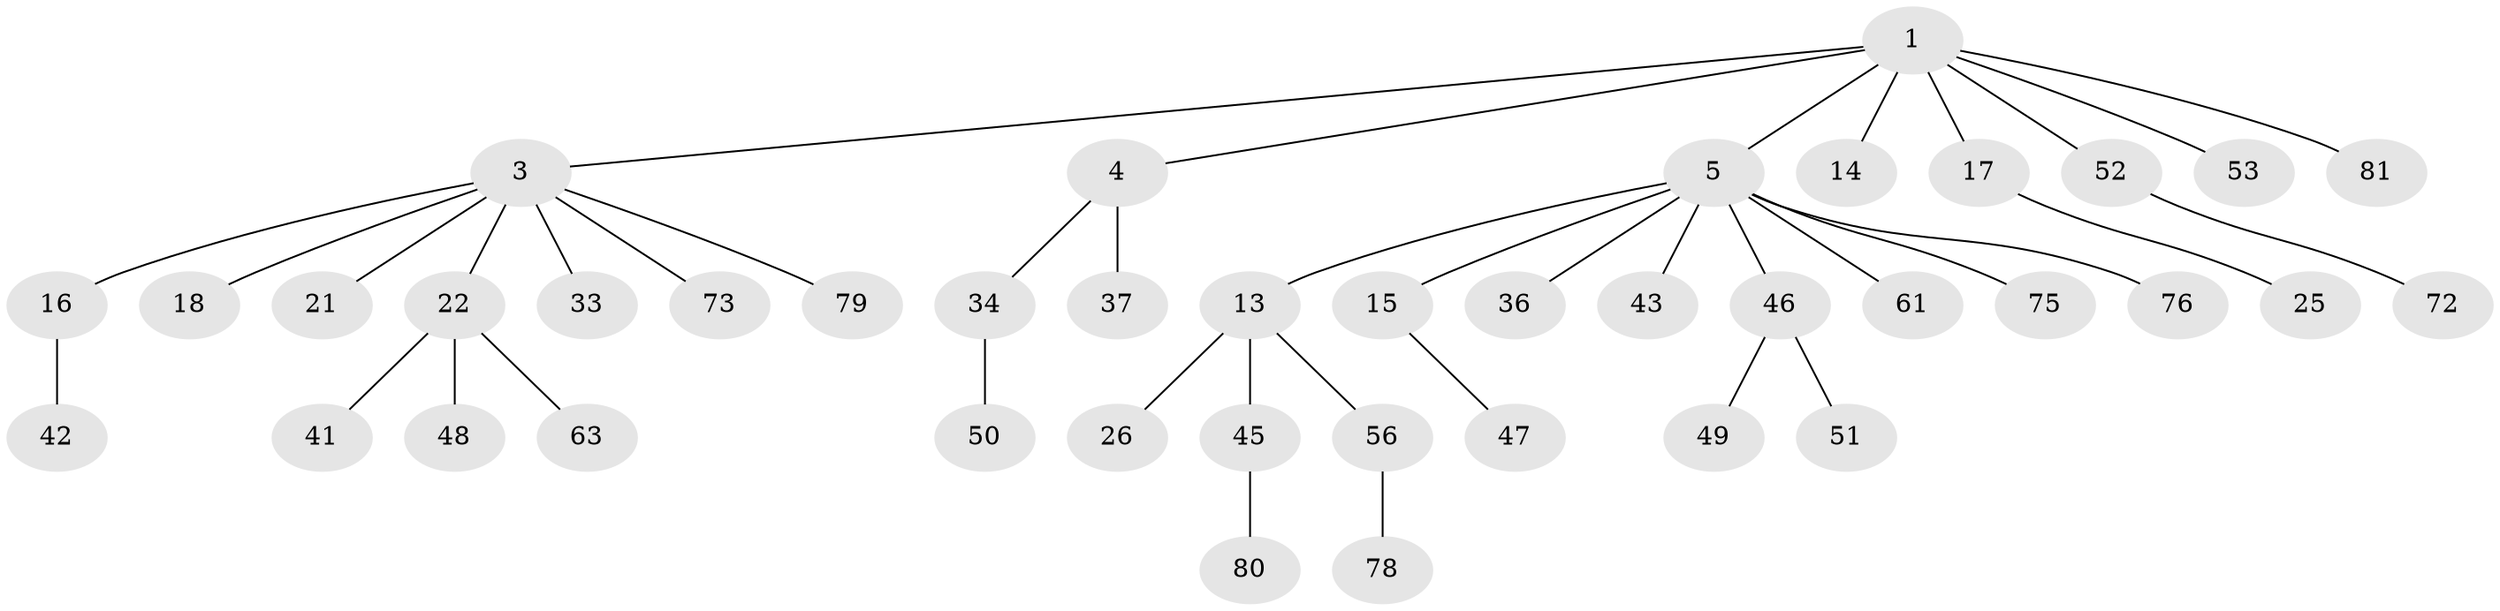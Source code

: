 // original degree distribution, {2: 0.3493975903614458, 9: 0.012048192771084338, 4: 0.08433734939759036, 6: 0.012048192771084338, 5: 0.024096385542168676, 1: 0.4578313253012048, 3: 0.060240963855421686}
// Generated by graph-tools (version 1.1) at 2025/15/03/09/25 04:15:26]
// undirected, 41 vertices, 40 edges
graph export_dot {
graph [start="1"]
  node [color=gray90,style=filled];
  1 [super="+2+12"];
  3 [super="+71+6+7"];
  4 [super="+57"];
  5 [super="+23+28+8"];
  13 [super="+44"];
  14;
  15;
  16;
  17;
  18;
  21 [super="+68+27+31"];
  22 [super="+58+24"];
  25 [super="+35"];
  26 [super="+32"];
  33 [super="+39"];
  34;
  36 [super="+62"];
  37 [super="+60+82"];
  41 [super="+74"];
  42 [super="+69"];
  43;
  45;
  46;
  47 [super="+77"];
  48 [super="+55"];
  49;
  50 [super="+83+54"];
  51;
  52 [super="+67"];
  53;
  56;
  61;
  63;
  72;
  73;
  75;
  76;
  78;
  79;
  80;
  81;
  1 -- 3;
  1 -- 4;
  1 -- 5;
  1 -- 14;
  1 -- 17;
  1 -- 81;
  1 -- 52;
  1 -- 53;
  3 -- 79;
  3 -- 16;
  3 -- 33;
  3 -- 18;
  3 -- 21;
  3 -- 73;
  3 -- 22;
  4 -- 34;
  4 -- 37;
  5 -- 13;
  5 -- 75;
  5 -- 76;
  5 -- 61;
  5 -- 43;
  5 -- 36;
  5 -- 46;
  5 -- 15;
  13 -- 26;
  13 -- 45;
  13 -- 56;
  15 -- 47;
  16 -- 42;
  17 -- 25;
  22 -- 41;
  22 -- 63;
  22 -- 48;
  34 -- 50;
  45 -- 80;
  46 -- 49;
  46 -- 51;
  52 -- 72;
  56 -- 78;
}
